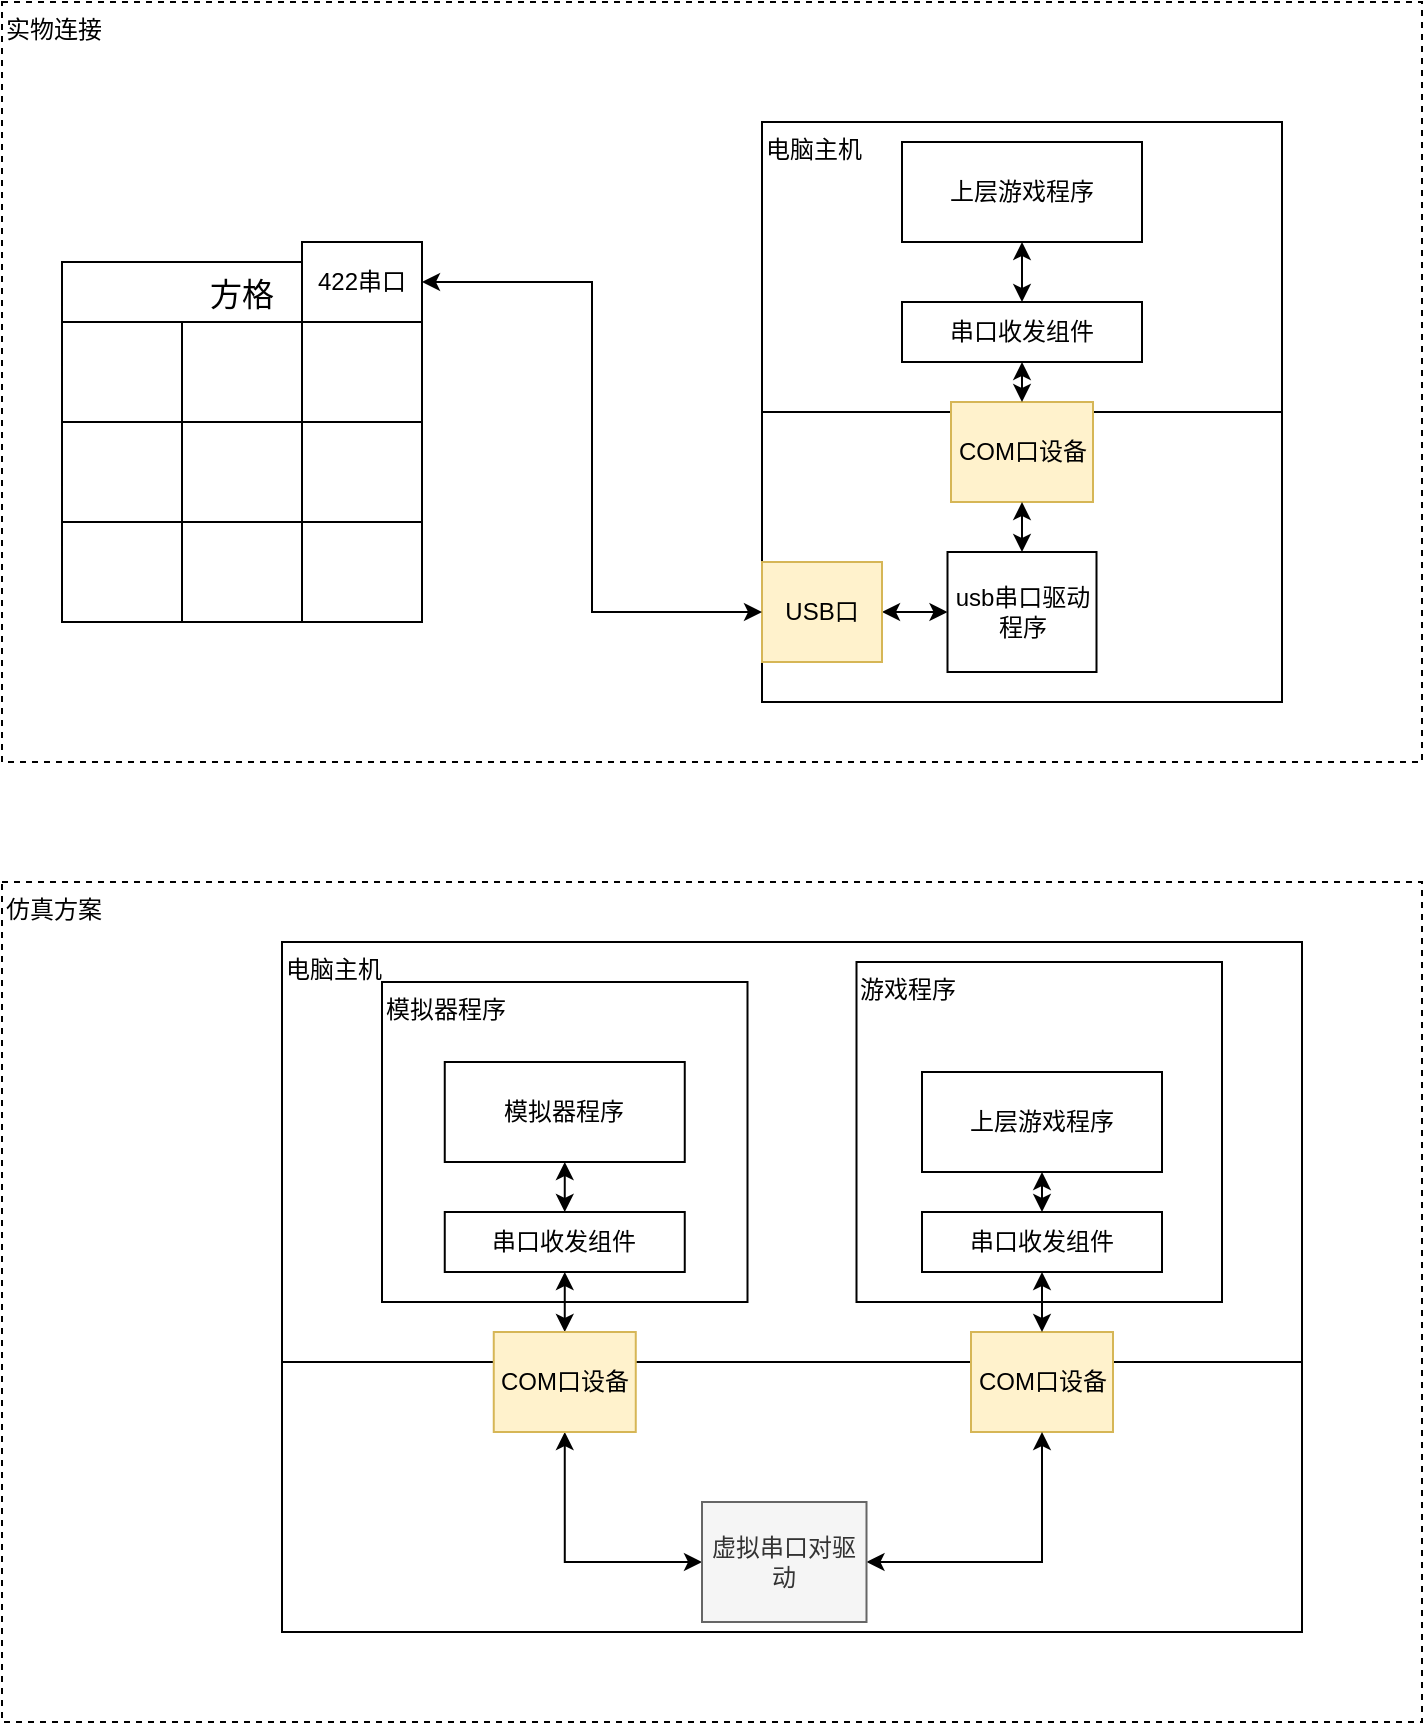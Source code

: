<mxfile version="26.1.0">
  <diagram name="第 1 页" id="nSIozRHpgoR1Y4G_Cm7_">
    <mxGraphModel dx="2053" dy="674" grid="1" gridSize="10" guides="1" tooltips="1" connect="1" arrows="1" fold="1" page="1" pageScale="1" pageWidth="827" pageHeight="1169" math="0" shadow="0">
      <root>
        <mxCell id="0" />
        <mxCell id="1" parent="0" />
        <mxCell id="9k6aIpb8-pgNCpwRoilh-56" value="仿真方案" style="rounded=0;whiteSpace=wrap;html=1;align=left;verticalAlign=top;dashed=1;" vertex="1" parent="1">
          <mxGeometry x="-50" y="500" width="710" height="420" as="geometry" />
        </mxCell>
        <mxCell id="9k6aIpb8-pgNCpwRoilh-29" value="电脑主机" style="rounded=0;whiteSpace=wrap;html=1;align=left;verticalAlign=top;" vertex="1" parent="1">
          <mxGeometry x="90" y="530" width="510" height="345" as="geometry" />
        </mxCell>
        <mxCell id="9k6aIpb8-pgNCpwRoilh-59" value="游戏程序" style="rounded=0;whiteSpace=wrap;html=1;align=left;verticalAlign=top;" vertex="1" parent="1">
          <mxGeometry x="377.25" y="540" width="182.75" height="170" as="geometry" />
        </mxCell>
        <mxCell id="9k6aIpb8-pgNCpwRoilh-55" value="实物连接" style="rounded=0;whiteSpace=wrap;html=1;align=left;verticalAlign=top;dashed=1;" vertex="1" parent="1">
          <mxGeometry x="-50" y="60" width="710" height="380" as="geometry" />
        </mxCell>
        <mxCell id="9k6aIpb8-pgNCpwRoilh-2" value="电脑主机" style="rounded=0;whiteSpace=wrap;html=1;align=left;verticalAlign=top;" vertex="1" parent="1">
          <mxGeometry x="330" y="120" width="260" height="290" as="geometry" />
        </mxCell>
        <mxCell id="9k6aIpb8-pgNCpwRoilh-27" style="edgeStyle=orthogonalEdgeStyle;rounded=0;orthogonalLoop=1;jettySize=auto;html=1;exitX=1;exitY=0.5;exitDx=0;exitDy=0;entryX=0;entryY=0.5;entryDx=0;entryDy=0;endArrow=classic;startFill=1;startArrow=classic;endFill=1;" edge="1" parent="1" source="9k6aIpb8-pgNCpwRoilh-3" target="9k6aIpb8-pgNCpwRoilh-21">
          <mxGeometry relative="1" as="geometry" />
        </mxCell>
        <mxCell id="9k6aIpb8-pgNCpwRoilh-3" value="USB口" style="rounded=0;whiteSpace=wrap;html=1;fillColor=#fff2cc;strokeColor=#d6b656;" vertex="1" parent="1">
          <mxGeometry x="330" y="340" width="60" height="50" as="geometry" />
        </mxCell>
        <mxCell id="9k6aIpb8-pgNCpwRoilh-4" value="方格" style="shape=table;startSize=30;container=1;collapsible=0;childLayout=tableLayout;strokeColor=default;fontSize=16;" vertex="1" parent="1">
          <mxGeometry x="-20" y="190" width="180" height="180" as="geometry" />
        </mxCell>
        <mxCell id="9k6aIpb8-pgNCpwRoilh-5" value="" style="shape=tableRow;horizontal=0;startSize=0;swimlaneHead=0;swimlaneBody=0;strokeColor=inherit;top=0;left=0;bottom=0;right=0;collapsible=0;dropTarget=0;fillColor=none;points=[[0,0.5],[1,0.5]];portConstraint=eastwest;fontSize=16;" vertex="1" parent="9k6aIpb8-pgNCpwRoilh-4">
          <mxGeometry y="30" width="180" height="50" as="geometry" />
        </mxCell>
        <mxCell id="9k6aIpb8-pgNCpwRoilh-6" value="" style="shape=partialRectangle;html=1;whiteSpace=wrap;connectable=0;strokeColor=inherit;overflow=hidden;fillColor=none;top=0;left=0;bottom=0;right=0;pointerEvents=1;fontSize=16;" vertex="1" parent="9k6aIpb8-pgNCpwRoilh-5">
          <mxGeometry width="60" height="50" as="geometry">
            <mxRectangle width="60" height="50" as="alternateBounds" />
          </mxGeometry>
        </mxCell>
        <mxCell id="9k6aIpb8-pgNCpwRoilh-7" value="" style="shape=partialRectangle;html=1;whiteSpace=wrap;connectable=0;strokeColor=inherit;overflow=hidden;fillColor=none;top=0;left=0;bottom=0;right=0;pointerEvents=1;fontSize=16;" vertex="1" parent="9k6aIpb8-pgNCpwRoilh-5">
          <mxGeometry x="60" width="60" height="50" as="geometry">
            <mxRectangle width="60" height="50" as="alternateBounds" />
          </mxGeometry>
        </mxCell>
        <mxCell id="9k6aIpb8-pgNCpwRoilh-8" value="" style="shape=partialRectangle;html=1;whiteSpace=wrap;connectable=0;strokeColor=inherit;overflow=hidden;fillColor=none;top=0;left=0;bottom=0;right=0;pointerEvents=1;fontSize=16;" vertex="1" parent="9k6aIpb8-pgNCpwRoilh-5">
          <mxGeometry x="120" width="60" height="50" as="geometry">
            <mxRectangle width="60" height="50" as="alternateBounds" />
          </mxGeometry>
        </mxCell>
        <mxCell id="9k6aIpb8-pgNCpwRoilh-9" value="" style="shape=tableRow;horizontal=0;startSize=0;swimlaneHead=0;swimlaneBody=0;strokeColor=inherit;top=0;left=0;bottom=0;right=0;collapsible=0;dropTarget=0;fillColor=none;points=[[0,0.5],[1,0.5]];portConstraint=eastwest;fontSize=16;" vertex="1" parent="9k6aIpb8-pgNCpwRoilh-4">
          <mxGeometry y="80" width="180" height="50" as="geometry" />
        </mxCell>
        <mxCell id="9k6aIpb8-pgNCpwRoilh-10" value="" style="shape=partialRectangle;html=1;whiteSpace=wrap;connectable=0;strokeColor=inherit;overflow=hidden;fillColor=none;top=0;left=0;bottom=0;right=0;pointerEvents=1;fontSize=16;" vertex="1" parent="9k6aIpb8-pgNCpwRoilh-9">
          <mxGeometry width="60" height="50" as="geometry">
            <mxRectangle width="60" height="50" as="alternateBounds" />
          </mxGeometry>
        </mxCell>
        <mxCell id="9k6aIpb8-pgNCpwRoilh-11" value="" style="shape=partialRectangle;html=1;whiteSpace=wrap;connectable=0;strokeColor=inherit;overflow=hidden;fillColor=none;top=0;left=0;bottom=0;right=0;pointerEvents=1;fontSize=16;" vertex="1" parent="9k6aIpb8-pgNCpwRoilh-9">
          <mxGeometry x="60" width="60" height="50" as="geometry">
            <mxRectangle width="60" height="50" as="alternateBounds" />
          </mxGeometry>
        </mxCell>
        <mxCell id="9k6aIpb8-pgNCpwRoilh-12" value="" style="shape=partialRectangle;html=1;whiteSpace=wrap;connectable=0;strokeColor=inherit;overflow=hidden;fillColor=none;top=0;left=0;bottom=0;right=0;pointerEvents=1;fontSize=16;" vertex="1" parent="9k6aIpb8-pgNCpwRoilh-9">
          <mxGeometry x="120" width="60" height="50" as="geometry">
            <mxRectangle width="60" height="50" as="alternateBounds" />
          </mxGeometry>
        </mxCell>
        <mxCell id="9k6aIpb8-pgNCpwRoilh-13" value="" style="shape=tableRow;horizontal=0;startSize=0;swimlaneHead=0;swimlaneBody=0;strokeColor=inherit;top=0;left=0;bottom=0;right=0;collapsible=0;dropTarget=0;fillColor=none;points=[[0,0.5],[1,0.5]];portConstraint=eastwest;fontSize=16;" vertex="1" parent="9k6aIpb8-pgNCpwRoilh-4">
          <mxGeometry y="130" width="180" height="50" as="geometry" />
        </mxCell>
        <mxCell id="9k6aIpb8-pgNCpwRoilh-14" value="" style="shape=partialRectangle;html=1;whiteSpace=wrap;connectable=0;strokeColor=inherit;overflow=hidden;fillColor=none;top=0;left=0;bottom=0;right=0;pointerEvents=1;fontSize=16;" vertex="1" parent="9k6aIpb8-pgNCpwRoilh-13">
          <mxGeometry width="60" height="50" as="geometry">
            <mxRectangle width="60" height="50" as="alternateBounds" />
          </mxGeometry>
        </mxCell>
        <mxCell id="9k6aIpb8-pgNCpwRoilh-15" value="" style="shape=partialRectangle;html=1;whiteSpace=wrap;connectable=0;strokeColor=inherit;overflow=hidden;fillColor=none;top=0;left=0;bottom=0;right=0;pointerEvents=1;fontSize=16;" vertex="1" parent="9k6aIpb8-pgNCpwRoilh-13">
          <mxGeometry x="60" width="60" height="50" as="geometry">
            <mxRectangle width="60" height="50" as="alternateBounds" />
          </mxGeometry>
        </mxCell>
        <mxCell id="9k6aIpb8-pgNCpwRoilh-16" value="" style="shape=partialRectangle;html=1;whiteSpace=wrap;connectable=0;strokeColor=inherit;overflow=hidden;fillColor=none;top=0;left=0;bottom=0;right=0;pointerEvents=1;fontSize=16;" vertex="1" parent="9k6aIpb8-pgNCpwRoilh-13">
          <mxGeometry x="120" width="60" height="50" as="geometry">
            <mxRectangle width="60" height="50" as="alternateBounds" />
          </mxGeometry>
        </mxCell>
        <mxCell id="9k6aIpb8-pgNCpwRoilh-18" style="edgeStyle=orthogonalEdgeStyle;rounded=0;orthogonalLoop=1;jettySize=auto;html=1;exitX=1;exitY=0.5;exitDx=0;exitDy=0;entryX=0;entryY=0.5;entryDx=0;entryDy=0;endArrow=classic;startFill=1;startArrow=classic;endFill=1;" edge="1" parent="1" source="9k6aIpb8-pgNCpwRoilh-17" target="9k6aIpb8-pgNCpwRoilh-3">
          <mxGeometry relative="1" as="geometry" />
        </mxCell>
        <mxCell id="9k6aIpb8-pgNCpwRoilh-17" value="422串口" style="rounded=0;whiteSpace=wrap;html=1;" vertex="1" parent="1">
          <mxGeometry x="100" y="180" width="60" height="40" as="geometry" />
        </mxCell>
        <mxCell id="9k6aIpb8-pgNCpwRoilh-19" value="" style="endArrow=none;html=1;rounded=0;exitX=0;exitY=0.5;exitDx=0;exitDy=0;entryX=1;entryY=0.5;entryDx=0;entryDy=0;" edge="1" parent="1" source="9k6aIpb8-pgNCpwRoilh-2" target="9k6aIpb8-pgNCpwRoilh-2">
          <mxGeometry width="50" height="50" relative="1" as="geometry">
            <mxPoint x="390" y="320" as="sourcePoint" />
            <mxPoint x="440" y="270" as="targetPoint" />
          </mxGeometry>
        </mxCell>
        <mxCell id="9k6aIpb8-pgNCpwRoilh-20" value="COM口设备" style="rounded=0;whiteSpace=wrap;html=1;fillColor=#fff2cc;strokeColor=#d6b656;" vertex="1" parent="1">
          <mxGeometry x="424.5" y="260" width="71" height="50" as="geometry" />
        </mxCell>
        <mxCell id="9k6aIpb8-pgNCpwRoilh-28" style="edgeStyle=orthogonalEdgeStyle;rounded=0;orthogonalLoop=1;jettySize=auto;html=1;exitX=0.5;exitY=0;exitDx=0;exitDy=0;entryX=0.5;entryY=1;entryDx=0;entryDy=0;endArrow=classic;startFill=1;startArrow=classic;endFill=1;" edge="1" parent="1" source="9k6aIpb8-pgNCpwRoilh-21" target="9k6aIpb8-pgNCpwRoilh-20">
          <mxGeometry relative="1" as="geometry" />
        </mxCell>
        <mxCell id="9k6aIpb8-pgNCpwRoilh-21" value="usb串口驱动程序" style="rounded=0;whiteSpace=wrap;html=1;" vertex="1" parent="1">
          <mxGeometry x="422.75" y="335" width="74.5" height="60" as="geometry" />
        </mxCell>
        <mxCell id="9k6aIpb8-pgNCpwRoilh-24" style="edgeStyle=orthogonalEdgeStyle;rounded=0;orthogonalLoop=1;jettySize=auto;html=1;exitX=0.5;exitY=1;exitDx=0;exitDy=0;entryX=0.5;entryY=0;entryDx=0;entryDy=0;endArrow=classic;startFill=1;startArrow=classic;endFill=1;" edge="1" parent="1" source="9k6aIpb8-pgNCpwRoilh-22" target="9k6aIpb8-pgNCpwRoilh-23">
          <mxGeometry relative="1" as="geometry" />
        </mxCell>
        <mxCell id="9k6aIpb8-pgNCpwRoilh-22" value="上层游戏程序" style="rounded=0;whiteSpace=wrap;html=1;" vertex="1" parent="1">
          <mxGeometry x="400" y="130" width="120" height="50" as="geometry" />
        </mxCell>
        <mxCell id="9k6aIpb8-pgNCpwRoilh-25" style="edgeStyle=orthogonalEdgeStyle;rounded=0;orthogonalLoop=1;jettySize=auto;html=1;exitX=0.5;exitY=1;exitDx=0;exitDy=0;entryX=0.5;entryY=0;entryDx=0;entryDy=0;endArrow=classic;startFill=1;startArrow=classic;endFill=1;" edge="1" parent="1" source="9k6aIpb8-pgNCpwRoilh-23" target="9k6aIpb8-pgNCpwRoilh-20">
          <mxGeometry relative="1" as="geometry" />
        </mxCell>
        <mxCell id="9k6aIpb8-pgNCpwRoilh-23" value="串口收发组件" style="rounded=0;whiteSpace=wrap;html=1;" vertex="1" parent="1">
          <mxGeometry x="400" y="210" width="120" height="30" as="geometry" />
        </mxCell>
        <mxCell id="9k6aIpb8-pgNCpwRoilh-47" value="" style="endArrow=none;html=1;rounded=0;exitX=0;exitY=0.5;exitDx=0;exitDy=0;entryX=1;entryY=0.5;entryDx=0;entryDy=0;" edge="1" parent="1">
          <mxGeometry width="50" height="50" relative="1" as="geometry">
            <mxPoint x="90" y="740" as="sourcePoint" />
            <mxPoint x="600" y="740" as="targetPoint" />
          </mxGeometry>
        </mxCell>
        <mxCell id="9k6aIpb8-pgNCpwRoilh-48" value="COM口设备" style="rounded=0;whiteSpace=wrap;html=1;fillColor=#fff2cc;strokeColor=#d6b656;" vertex="1" parent="1">
          <mxGeometry x="434.5" y="725" width="71" height="50" as="geometry" />
        </mxCell>
        <mxCell id="9k6aIpb8-pgNCpwRoilh-49" style="edgeStyle=orthogonalEdgeStyle;rounded=0;orthogonalLoop=1;jettySize=auto;html=1;exitX=1;exitY=0.5;exitDx=0;exitDy=0;entryX=0.5;entryY=1;entryDx=0;entryDy=0;endArrow=classic;startFill=1;startArrow=classic;endFill=1;" edge="1" parent="1" source="9k6aIpb8-pgNCpwRoilh-50" target="9k6aIpb8-pgNCpwRoilh-48">
          <mxGeometry relative="1" as="geometry" />
        </mxCell>
        <mxCell id="9k6aIpb8-pgNCpwRoilh-62" style="edgeStyle=orthogonalEdgeStyle;rounded=0;orthogonalLoop=1;jettySize=auto;html=1;exitX=0;exitY=0.5;exitDx=0;exitDy=0;entryX=0.5;entryY=1;entryDx=0;entryDy=0;startArrow=classic;startFill=1;" edge="1" parent="1" source="9k6aIpb8-pgNCpwRoilh-50" target="9k6aIpb8-pgNCpwRoilh-61">
          <mxGeometry relative="1" as="geometry" />
        </mxCell>
        <mxCell id="9k6aIpb8-pgNCpwRoilh-50" value="虚拟串口对驱动" style="rounded=0;whiteSpace=wrap;html=1;fillColor=#f5f5f5;fontColor=#333333;strokeColor=#666666;" vertex="1" parent="1">
          <mxGeometry x="300" y="810" width="82.25" height="60" as="geometry" />
        </mxCell>
        <mxCell id="9k6aIpb8-pgNCpwRoilh-51" style="edgeStyle=orthogonalEdgeStyle;rounded=0;orthogonalLoop=1;jettySize=auto;html=1;exitX=0.5;exitY=1;exitDx=0;exitDy=0;entryX=0.5;entryY=0;entryDx=0;entryDy=0;endArrow=classic;startFill=1;startArrow=classic;endFill=1;" edge="1" parent="1" source="9k6aIpb8-pgNCpwRoilh-52" target="9k6aIpb8-pgNCpwRoilh-54">
          <mxGeometry relative="1" as="geometry" />
        </mxCell>
        <mxCell id="9k6aIpb8-pgNCpwRoilh-52" value="上层游戏程序" style="rounded=0;whiteSpace=wrap;html=1;" vertex="1" parent="1">
          <mxGeometry x="410" y="595" width="120" height="50" as="geometry" />
        </mxCell>
        <mxCell id="9k6aIpb8-pgNCpwRoilh-53" style="edgeStyle=orthogonalEdgeStyle;rounded=0;orthogonalLoop=1;jettySize=auto;html=1;exitX=0.5;exitY=1;exitDx=0;exitDy=0;entryX=0.5;entryY=0;entryDx=0;entryDy=0;endArrow=classic;startFill=1;startArrow=classic;endFill=1;" edge="1" parent="1" source="9k6aIpb8-pgNCpwRoilh-54" target="9k6aIpb8-pgNCpwRoilh-48">
          <mxGeometry relative="1" as="geometry" />
        </mxCell>
        <mxCell id="9k6aIpb8-pgNCpwRoilh-54" value="串口收发组件" style="rounded=0;whiteSpace=wrap;html=1;" vertex="1" parent="1">
          <mxGeometry x="410" y="665" width="120" height="30" as="geometry" />
        </mxCell>
        <mxCell id="9k6aIpb8-pgNCpwRoilh-60" value="模拟器程序" style="rounded=0;whiteSpace=wrap;html=1;align=left;verticalAlign=top;" vertex="1" parent="1">
          <mxGeometry x="140" y="550" width="182.75" height="160" as="geometry" />
        </mxCell>
        <mxCell id="9k6aIpb8-pgNCpwRoilh-57" value="模拟器程序" style="rounded=0;whiteSpace=wrap;html=1;" vertex="1" parent="1">
          <mxGeometry x="171.38" y="590" width="120" height="50" as="geometry" />
        </mxCell>
        <mxCell id="9k6aIpb8-pgNCpwRoilh-64" style="edgeStyle=orthogonalEdgeStyle;rounded=0;orthogonalLoop=1;jettySize=auto;html=1;exitX=0.5;exitY=0;exitDx=0;exitDy=0;entryX=0.5;entryY=1;entryDx=0;entryDy=0;startArrow=classic;startFill=1;" edge="1" parent="1" source="9k6aIpb8-pgNCpwRoilh-58" target="9k6aIpb8-pgNCpwRoilh-57">
          <mxGeometry relative="1" as="geometry" />
        </mxCell>
        <mxCell id="9k6aIpb8-pgNCpwRoilh-58" value="串口收发组件" style="rounded=0;whiteSpace=wrap;html=1;" vertex="1" parent="1">
          <mxGeometry x="171.38" y="665" width="120" height="30" as="geometry" />
        </mxCell>
        <mxCell id="9k6aIpb8-pgNCpwRoilh-63" style="edgeStyle=orthogonalEdgeStyle;rounded=0;orthogonalLoop=1;jettySize=auto;html=1;exitX=0.5;exitY=0;exitDx=0;exitDy=0;entryX=0.5;entryY=1;entryDx=0;entryDy=0;startArrow=classic;startFill=1;" edge="1" parent="1" source="9k6aIpb8-pgNCpwRoilh-61" target="9k6aIpb8-pgNCpwRoilh-58">
          <mxGeometry relative="1" as="geometry" />
        </mxCell>
        <mxCell id="9k6aIpb8-pgNCpwRoilh-61" value="COM口设备" style="rounded=0;whiteSpace=wrap;html=1;fillColor=#fff2cc;strokeColor=#d6b656;" vertex="1" parent="1">
          <mxGeometry x="195.88" y="725" width="71" height="50" as="geometry" />
        </mxCell>
      </root>
    </mxGraphModel>
  </diagram>
</mxfile>
